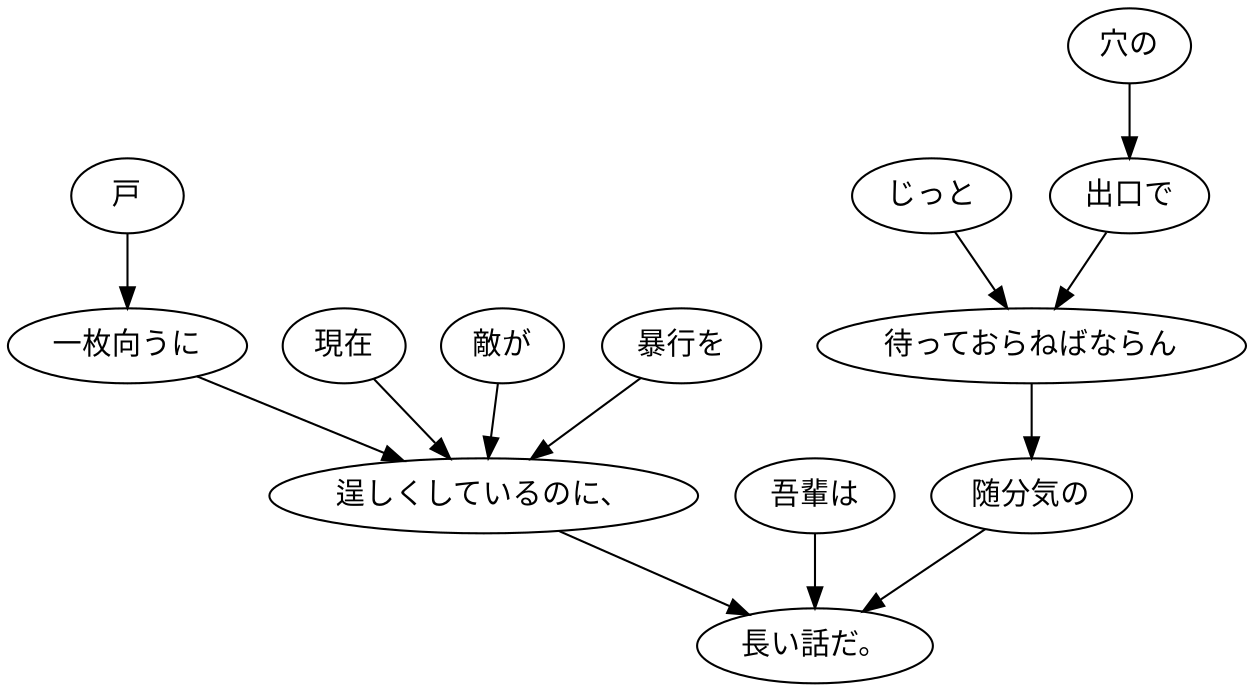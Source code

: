 digraph graph3302 {
	node0 [label="戸"];
	node1 [label="一枚向うに"];
	node2 [label="現在"];
	node3 [label="敵が"];
	node4 [label="暴行を"];
	node5 [label="逞しくしているのに、"];
	node6 [label="吾輩は"];
	node7 [label="じっと"];
	node8 [label="穴の"];
	node9 [label="出口で"];
	node10 [label="待っておらねばならん"];
	node11 [label="随分気の"];
	node12 [label="長い話だ。"];
	node0 -> node1;
	node1 -> node5;
	node2 -> node5;
	node3 -> node5;
	node4 -> node5;
	node5 -> node12;
	node6 -> node12;
	node7 -> node10;
	node8 -> node9;
	node9 -> node10;
	node10 -> node11;
	node11 -> node12;
}
